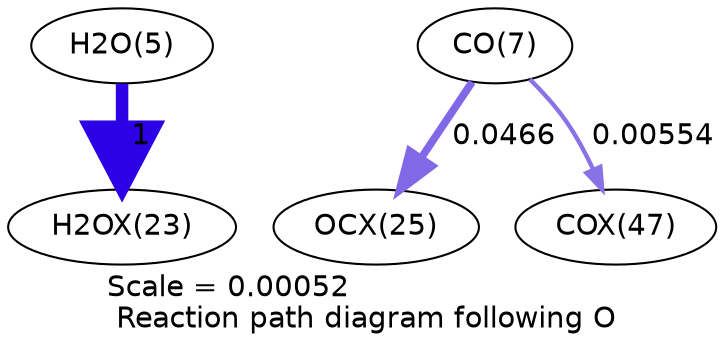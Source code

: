 digraph reaction_paths {
center=1;
s7 -> s26[fontname="Helvetica", penwidth=6, arrowsize=3, color="0.7, 1.5, 0.9"
, label=" 1"];
s9 -> s28[fontname="Helvetica", penwidth=3.68, arrowsize=1.84, color="0.7, 0.547, 0.9"
, label=" 0.0466"];
s9 -> s33[fontname="Helvetica", penwidth=2.08, arrowsize=1.04, color="0.7, 0.506, 0.9"
, label=" 0.00554"];
s7 [ fontname="Helvetica", label="H2O(5)"];
s9 [ fontname="Helvetica", label="CO(7)"];
s26 [ fontname="Helvetica", label="H2OX(23)"];
s28 [ fontname="Helvetica", label="OCX(25)"];
s33 [ fontname="Helvetica", label="COX(47)"];
 label = "Scale = 0.00052\l Reaction path diagram following O";
 fontname = "Helvetica";
}
